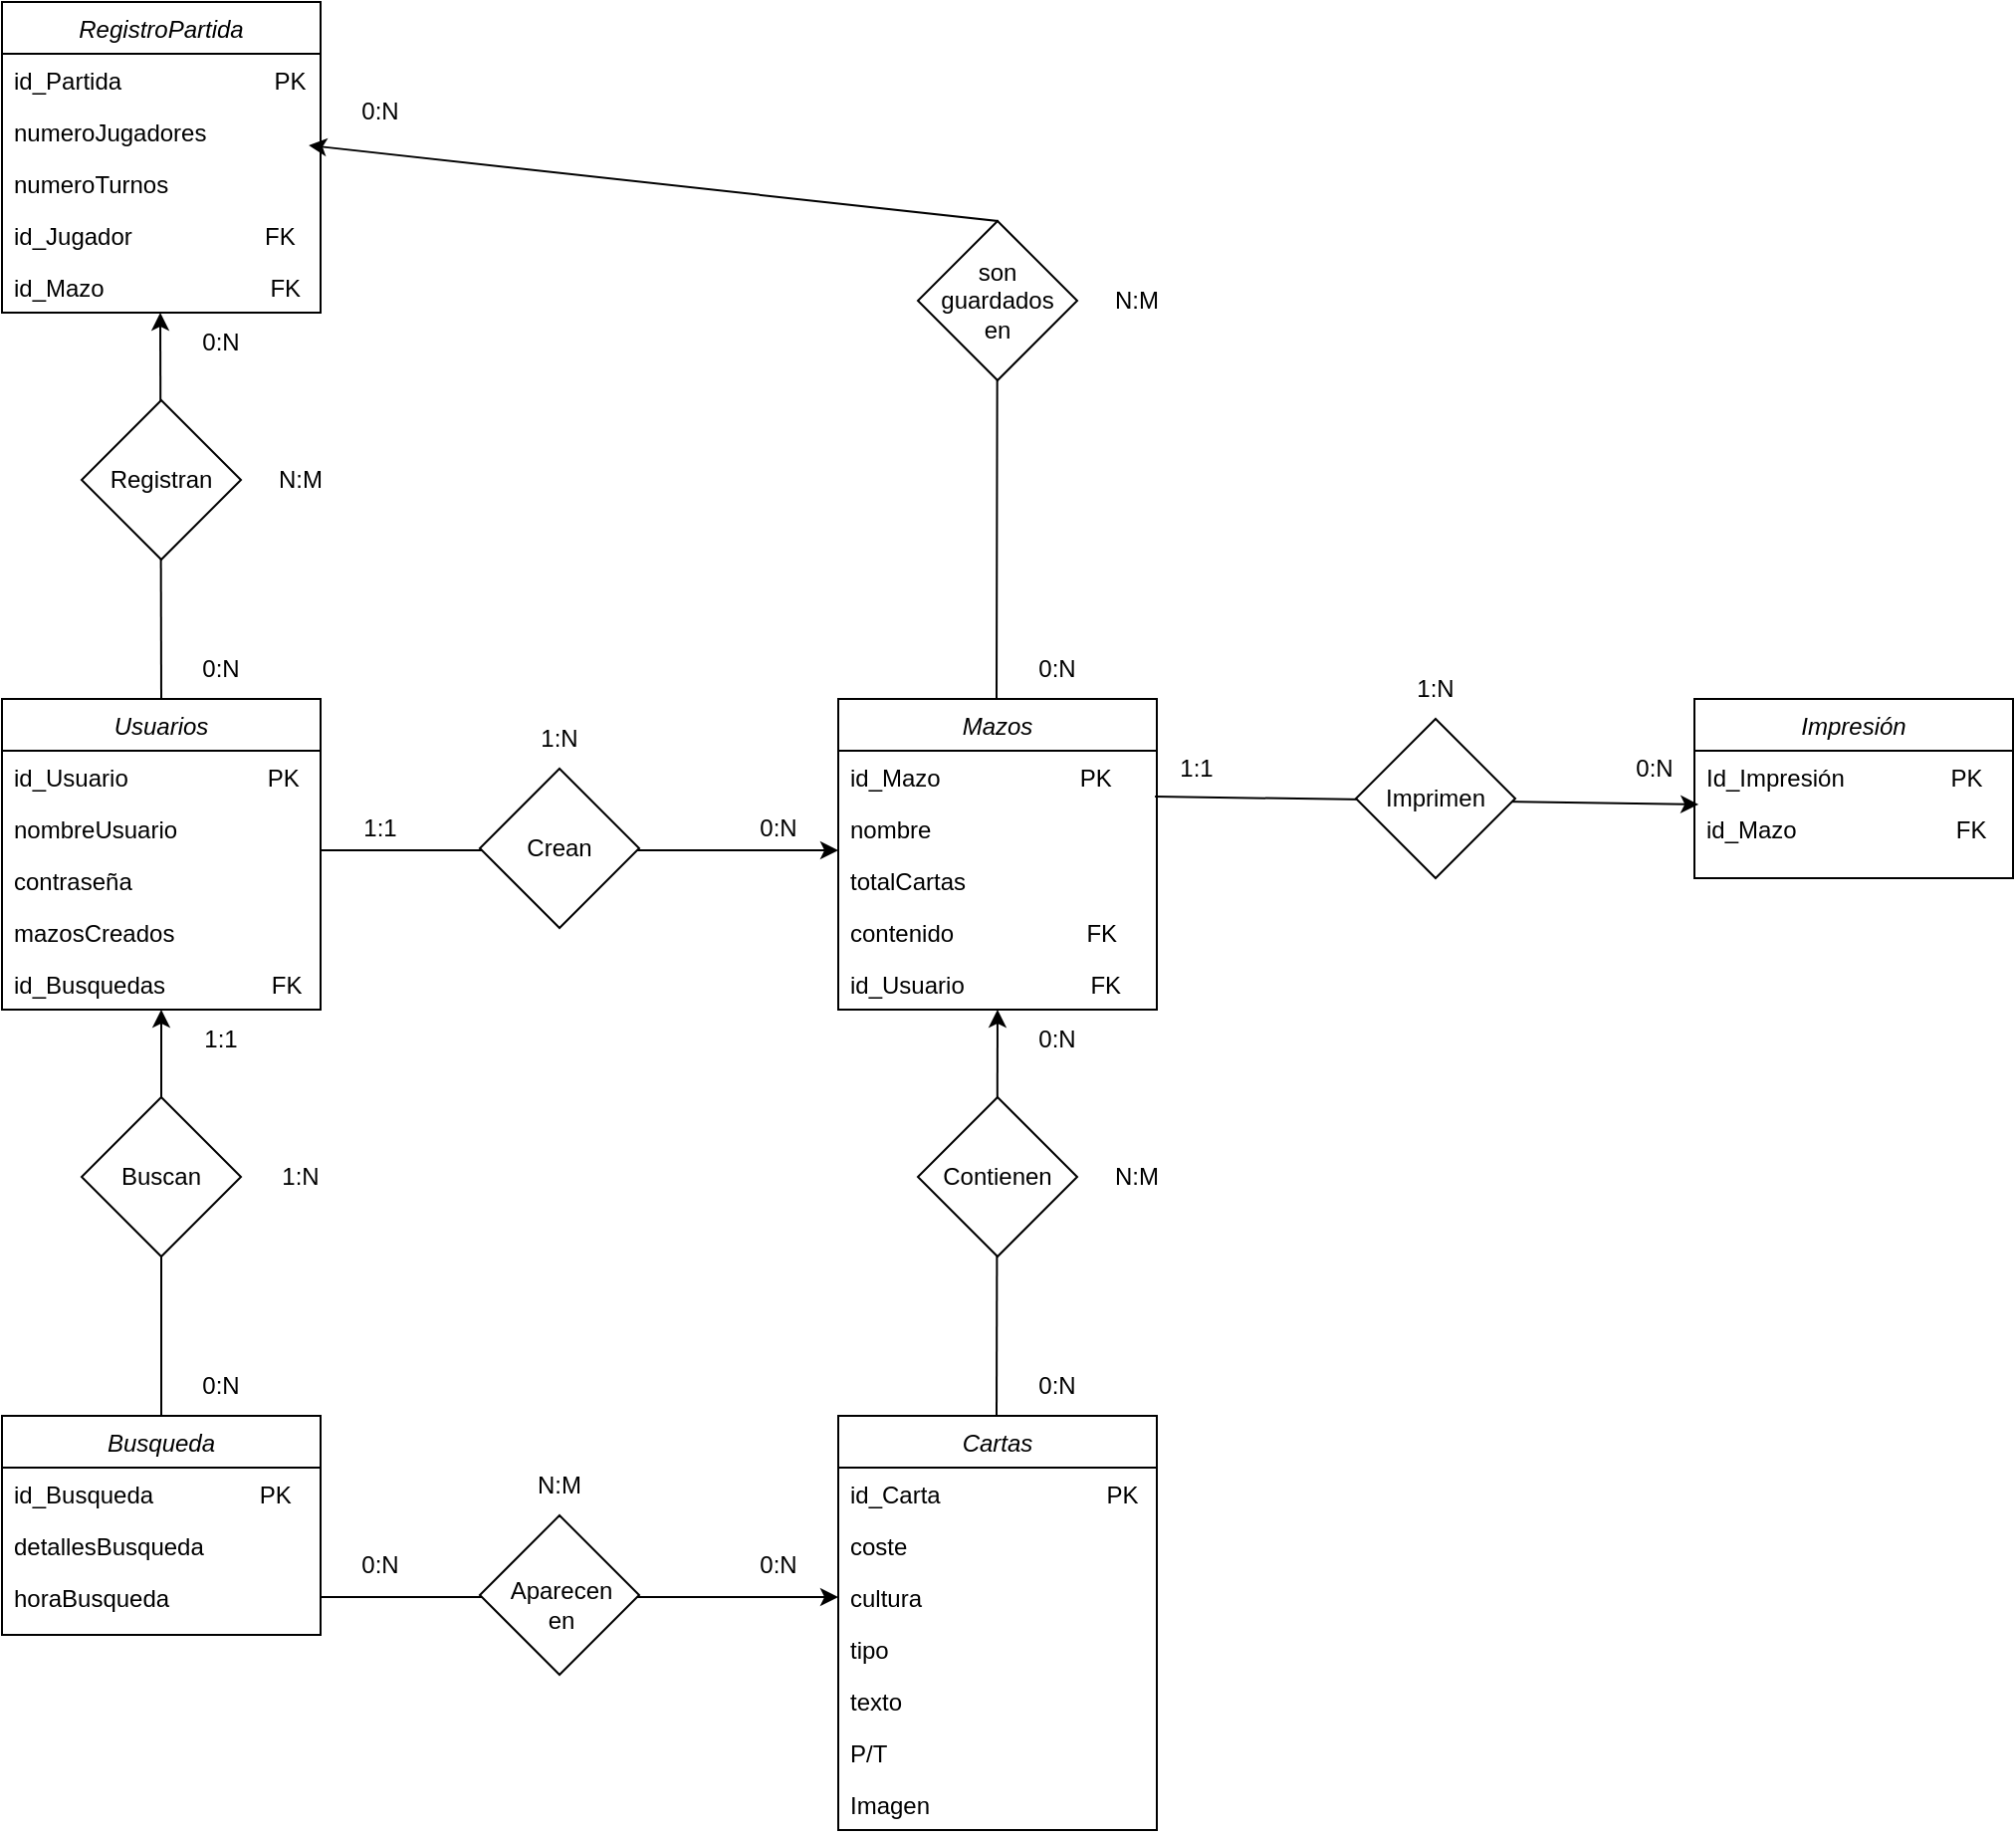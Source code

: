 <mxfile version="24.2.3" type="device">
  <diagram id="C5RBs43oDa-KdzZeNtuy" name="Page-1">
    <mxGraphModel dx="2206" dy="1218" grid="1" gridSize="10" guides="1" tooltips="1" connect="1" arrows="1" fold="1" page="1" pageScale="1" pageWidth="827" pageHeight="1169" math="0" shadow="0">
      <root>
        <mxCell id="WIyWlLk6GJQsqaUBKTNV-0" />
        <mxCell id="WIyWlLk6GJQsqaUBKTNV-1" parent="WIyWlLk6GJQsqaUBKTNV-0" />
        <mxCell id="zkfFHV4jXpPFQw0GAbJ--0" value="Busqueda" style="swimlane;fontStyle=2;align=center;verticalAlign=top;childLayout=stackLayout;horizontal=1;startSize=26;horizontalStack=0;resizeParent=1;resizeLast=0;collapsible=1;marginBottom=0;rounded=0;shadow=0;strokeWidth=1;" parent="WIyWlLk6GJQsqaUBKTNV-1" vertex="1">
          <mxGeometry x="100" y="750" width="160" height="110" as="geometry">
            <mxRectangle x="230" y="140" width="160" height="26" as="alternateBounds" />
          </mxGeometry>
        </mxCell>
        <mxCell id="zkfFHV4jXpPFQw0GAbJ--1" value="id_Busqueda                PK" style="text;align=left;verticalAlign=top;spacingLeft=4;spacingRight=4;overflow=hidden;rotatable=0;points=[[0,0.5],[1,0.5]];portConstraint=eastwest;" parent="zkfFHV4jXpPFQw0GAbJ--0" vertex="1">
          <mxGeometry y="26" width="160" height="26" as="geometry" />
        </mxCell>
        <mxCell id="zkfFHV4jXpPFQw0GAbJ--2" value="detallesBusqueda" style="text;align=left;verticalAlign=top;spacingLeft=4;spacingRight=4;overflow=hidden;rotatable=0;points=[[0,0.5],[1,0.5]];portConstraint=eastwest;rounded=0;shadow=0;html=0;" parent="zkfFHV4jXpPFQw0GAbJ--0" vertex="1">
          <mxGeometry y="52" width="160" height="26" as="geometry" />
        </mxCell>
        <mxCell id="zkfFHV4jXpPFQw0GAbJ--3" value="horaBusqueda" style="text;align=left;verticalAlign=top;spacingLeft=4;spacingRight=4;overflow=hidden;rotatable=0;points=[[0,0.5],[1,0.5]];portConstraint=eastwest;rounded=0;shadow=0;html=0;" parent="zkfFHV4jXpPFQw0GAbJ--0" vertex="1">
          <mxGeometry y="78" width="160" height="26" as="geometry" />
        </mxCell>
        <mxCell id="x-HUuoRuVbJWODKslLbJ-0" value="Cartas" style="swimlane;fontStyle=2;align=center;verticalAlign=top;childLayout=stackLayout;horizontal=1;startSize=26;horizontalStack=0;resizeParent=1;resizeLast=0;collapsible=1;marginBottom=0;rounded=0;shadow=0;strokeWidth=1;" vertex="1" parent="WIyWlLk6GJQsqaUBKTNV-1">
          <mxGeometry x="520" y="750" width="160" height="208" as="geometry">
            <mxRectangle x="230" y="140" width="160" height="26" as="alternateBounds" />
          </mxGeometry>
        </mxCell>
        <mxCell id="x-HUuoRuVbJWODKslLbJ-1" value="id_Carta                         PK" style="text;align=left;verticalAlign=top;spacingLeft=4;spacingRight=4;overflow=hidden;rotatable=0;points=[[0,0.5],[1,0.5]];portConstraint=eastwest;" vertex="1" parent="x-HUuoRuVbJWODKslLbJ-0">
          <mxGeometry y="26" width="160" height="26" as="geometry" />
        </mxCell>
        <mxCell id="x-HUuoRuVbJWODKslLbJ-2" value="coste" style="text;align=left;verticalAlign=top;spacingLeft=4;spacingRight=4;overflow=hidden;rotatable=0;points=[[0,0.5],[1,0.5]];portConstraint=eastwest;rounded=0;shadow=0;html=0;" vertex="1" parent="x-HUuoRuVbJWODKslLbJ-0">
          <mxGeometry y="52" width="160" height="26" as="geometry" />
        </mxCell>
        <mxCell id="x-HUuoRuVbJWODKslLbJ-3" value="cultura" style="text;align=left;verticalAlign=top;spacingLeft=4;spacingRight=4;overflow=hidden;rotatable=0;points=[[0,0.5],[1,0.5]];portConstraint=eastwest;rounded=0;shadow=0;html=0;" vertex="1" parent="x-HUuoRuVbJWODKslLbJ-0">
          <mxGeometry y="78" width="160" height="26" as="geometry" />
        </mxCell>
        <mxCell id="x-HUuoRuVbJWODKslLbJ-5" value="tipo" style="text;align=left;verticalAlign=top;spacingLeft=4;spacingRight=4;overflow=hidden;rotatable=0;points=[[0,0.5],[1,0.5]];portConstraint=eastwest;" vertex="1" parent="x-HUuoRuVbJWODKslLbJ-0">
          <mxGeometry y="104" width="160" height="26" as="geometry" />
        </mxCell>
        <mxCell id="x-HUuoRuVbJWODKslLbJ-39" value="texto" style="text;align=left;verticalAlign=top;spacingLeft=4;spacingRight=4;overflow=hidden;rotatable=0;points=[[0,0.5],[1,0.5]];portConstraint=eastwest;" vertex="1" parent="x-HUuoRuVbJWODKslLbJ-0">
          <mxGeometry y="130" width="160" height="26" as="geometry" />
        </mxCell>
        <mxCell id="x-HUuoRuVbJWODKslLbJ-40" value="P/T" style="text;align=left;verticalAlign=top;spacingLeft=4;spacingRight=4;overflow=hidden;rotatable=0;points=[[0,0.5],[1,0.5]];portConstraint=eastwest;" vertex="1" parent="x-HUuoRuVbJWODKslLbJ-0">
          <mxGeometry y="156" width="160" height="26" as="geometry" />
        </mxCell>
        <mxCell id="x-HUuoRuVbJWODKslLbJ-41" value="Imagen" style="text;align=left;verticalAlign=top;spacingLeft=4;spacingRight=4;overflow=hidden;rotatable=0;points=[[0,0.5],[1,0.5]];portConstraint=eastwest;" vertex="1" parent="x-HUuoRuVbJWODKslLbJ-0">
          <mxGeometry y="182" width="160" height="26" as="geometry" />
        </mxCell>
        <mxCell id="x-HUuoRuVbJWODKslLbJ-6" value="Mazos" style="swimlane;fontStyle=2;align=center;verticalAlign=top;childLayout=stackLayout;horizontal=1;startSize=26;horizontalStack=0;resizeParent=1;resizeLast=0;collapsible=1;marginBottom=0;rounded=0;shadow=0;strokeWidth=1;" vertex="1" parent="WIyWlLk6GJQsqaUBKTNV-1">
          <mxGeometry x="520" y="390" width="160" height="156" as="geometry">
            <mxRectangle x="230" y="140" width="160" height="26" as="alternateBounds" />
          </mxGeometry>
        </mxCell>
        <mxCell id="x-HUuoRuVbJWODKslLbJ-7" value="id_Mazo                     PK" style="text;align=left;verticalAlign=top;spacingLeft=4;spacingRight=4;overflow=hidden;rotatable=0;points=[[0,0.5],[1,0.5]];portConstraint=eastwest;" vertex="1" parent="x-HUuoRuVbJWODKslLbJ-6">
          <mxGeometry y="26" width="160" height="26" as="geometry" />
        </mxCell>
        <mxCell id="x-HUuoRuVbJWODKslLbJ-8" value="nombre" style="text;align=left;verticalAlign=top;spacingLeft=4;spacingRight=4;overflow=hidden;rotatable=0;points=[[0,0.5],[1,0.5]];portConstraint=eastwest;rounded=0;shadow=0;html=0;" vertex="1" parent="x-HUuoRuVbJWODKslLbJ-6">
          <mxGeometry y="52" width="160" height="26" as="geometry" />
        </mxCell>
        <mxCell id="x-HUuoRuVbJWODKslLbJ-9" value="totalCartas" style="text;align=left;verticalAlign=top;spacingLeft=4;spacingRight=4;overflow=hidden;rotatable=0;points=[[0,0.5],[1,0.5]];portConstraint=eastwest;rounded=0;shadow=0;html=0;" vertex="1" parent="x-HUuoRuVbJWODKslLbJ-6">
          <mxGeometry y="78" width="160" height="26" as="geometry" />
        </mxCell>
        <mxCell id="x-HUuoRuVbJWODKslLbJ-11" value="contenido                    FK" style="text;align=left;verticalAlign=top;spacingLeft=4;spacingRight=4;overflow=hidden;rotatable=0;points=[[0,0.5],[1,0.5]];portConstraint=eastwest;" vertex="1" parent="x-HUuoRuVbJWODKslLbJ-6">
          <mxGeometry y="104" width="160" height="26" as="geometry" />
        </mxCell>
        <mxCell id="x-HUuoRuVbJWODKslLbJ-89" value="id_Usuario                   FK" style="text;align=left;verticalAlign=top;spacingLeft=4;spacingRight=4;overflow=hidden;rotatable=0;points=[[0,0.5],[1,0.5]];portConstraint=eastwest;" vertex="1" parent="x-HUuoRuVbJWODKslLbJ-6">
          <mxGeometry y="130" width="160" height="26" as="geometry" />
        </mxCell>
        <mxCell id="x-HUuoRuVbJWODKslLbJ-12" value="RegistroPartida" style="swimlane;fontStyle=2;align=center;verticalAlign=top;childLayout=stackLayout;horizontal=1;startSize=26;horizontalStack=0;resizeParent=1;resizeLast=0;collapsible=1;marginBottom=0;rounded=0;shadow=0;strokeWidth=1;" vertex="1" parent="WIyWlLk6GJQsqaUBKTNV-1">
          <mxGeometry x="100" y="40" width="160" height="156" as="geometry">
            <mxRectangle x="230" y="140" width="160" height="26" as="alternateBounds" />
          </mxGeometry>
        </mxCell>
        <mxCell id="x-HUuoRuVbJWODKslLbJ-13" value="id_Partida                       PK" style="text;align=left;verticalAlign=top;spacingLeft=4;spacingRight=4;overflow=hidden;rotatable=0;points=[[0,0.5],[1,0.5]];portConstraint=eastwest;" vertex="1" parent="x-HUuoRuVbJWODKslLbJ-12">
          <mxGeometry y="26" width="160" height="26" as="geometry" />
        </mxCell>
        <mxCell id="x-HUuoRuVbJWODKslLbJ-14" value="numeroJugadores" style="text;align=left;verticalAlign=top;spacingLeft=4;spacingRight=4;overflow=hidden;rotatable=0;points=[[0,0.5],[1,0.5]];portConstraint=eastwest;rounded=0;shadow=0;html=0;" vertex="1" parent="x-HUuoRuVbJWODKslLbJ-12">
          <mxGeometry y="52" width="160" height="26" as="geometry" />
        </mxCell>
        <mxCell id="x-HUuoRuVbJWODKslLbJ-15" value="numeroTurnos" style="text;align=left;verticalAlign=top;spacingLeft=4;spacingRight=4;overflow=hidden;rotatable=0;points=[[0,0.5],[1,0.5]];portConstraint=eastwest;rounded=0;shadow=0;html=0;" vertex="1" parent="x-HUuoRuVbJWODKslLbJ-12">
          <mxGeometry y="78" width="160" height="26" as="geometry" />
        </mxCell>
        <mxCell id="x-HUuoRuVbJWODKslLbJ-17" value="id_Jugador                    FK" style="text;align=left;verticalAlign=top;spacingLeft=4;spacingRight=4;overflow=hidden;rotatable=0;points=[[0,0.5],[1,0.5]];portConstraint=eastwest;" vertex="1" parent="x-HUuoRuVbJWODKslLbJ-12">
          <mxGeometry y="104" width="160" height="26" as="geometry" />
        </mxCell>
        <mxCell id="x-HUuoRuVbJWODKslLbJ-37" value="id_Mazo                         FK" style="text;align=left;verticalAlign=top;spacingLeft=4;spacingRight=4;overflow=hidden;rotatable=0;points=[[0,0.5],[1,0.5]];portConstraint=eastwest;" vertex="1" parent="x-HUuoRuVbJWODKslLbJ-12">
          <mxGeometry y="130" width="160" height="26" as="geometry" />
        </mxCell>
        <mxCell id="x-HUuoRuVbJWODKslLbJ-18" value="Usuarios" style="swimlane;fontStyle=2;align=center;verticalAlign=top;childLayout=stackLayout;horizontal=1;startSize=26;horizontalStack=0;resizeParent=1;resizeLast=0;collapsible=1;marginBottom=0;rounded=0;shadow=0;strokeWidth=1;" vertex="1" parent="WIyWlLk6GJQsqaUBKTNV-1">
          <mxGeometry x="100" y="390" width="160" height="156" as="geometry">
            <mxRectangle x="230" y="140" width="160" height="26" as="alternateBounds" />
          </mxGeometry>
        </mxCell>
        <mxCell id="x-HUuoRuVbJWODKslLbJ-19" value="id_Usuario                     PK" style="text;align=left;verticalAlign=top;spacingLeft=4;spacingRight=4;overflow=hidden;rotatable=0;points=[[0,0.5],[1,0.5]];portConstraint=eastwest;" vertex="1" parent="x-HUuoRuVbJWODKslLbJ-18">
          <mxGeometry y="26" width="160" height="26" as="geometry" />
        </mxCell>
        <mxCell id="x-HUuoRuVbJWODKslLbJ-20" value="nombreUsuario" style="text;align=left;verticalAlign=top;spacingLeft=4;spacingRight=4;overflow=hidden;rotatable=0;points=[[0,0.5],[1,0.5]];portConstraint=eastwest;rounded=0;shadow=0;html=0;" vertex="1" parent="x-HUuoRuVbJWODKslLbJ-18">
          <mxGeometry y="52" width="160" height="26" as="geometry" />
        </mxCell>
        <mxCell id="x-HUuoRuVbJWODKslLbJ-21" value="contraseña" style="text;align=left;verticalAlign=top;spacingLeft=4;spacingRight=4;overflow=hidden;rotatable=0;points=[[0,0.5],[1,0.5]];portConstraint=eastwest;rounded=0;shadow=0;html=0;" vertex="1" parent="x-HUuoRuVbJWODKslLbJ-18">
          <mxGeometry y="78" width="160" height="26" as="geometry" />
        </mxCell>
        <mxCell id="x-HUuoRuVbJWODKslLbJ-23" value="mazosCreados" style="text;align=left;verticalAlign=top;spacingLeft=4;spacingRight=4;overflow=hidden;rotatable=0;points=[[0,0.5],[1,0.5]];portConstraint=eastwest;" vertex="1" parent="x-HUuoRuVbJWODKslLbJ-18">
          <mxGeometry y="104" width="160" height="26" as="geometry" />
        </mxCell>
        <mxCell id="x-HUuoRuVbJWODKslLbJ-88" value="id_Busquedas                FK" style="text;align=left;verticalAlign=top;spacingLeft=4;spacingRight=4;overflow=hidden;rotatable=0;points=[[0,0.5],[1,0.5]];portConstraint=eastwest;" vertex="1" parent="x-HUuoRuVbJWODKslLbJ-18">
          <mxGeometry y="130" width="160" height="26" as="geometry" />
        </mxCell>
        <mxCell id="x-HUuoRuVbJWODKslLbJ-24" value="Impresión" style="swimlane;fontStyle=2;align=center;verticalAlign=top;childLayout=stackLayout;horizontal=1;startSize=26;horizontalStack=0;resizeParent=1;resizeLast=0;collapsible=1;marginBottom=0;rounded=0;shadow=0;strokeWidth=1;" vertex="1" parent="WIyWlLk6GJQsqaUBKTNV-1">
          <mxGeometry x="950" y="390" width="160" height="90" as="geometry">
            <mxRectangle x="230" y="140" width="160" height="26" as="alternateBounds" />
          </mxGeometry>
        </mxCell>
        <mxCell id="x-HUuoRuVbJWODKslLbJ-25" value="Id_Impresión                PK" style="text;align=left;verticalAlign=top;spacingLeft=4;spacingRight=4;overflow=hidden;rotatable=0;points=[[0,0.5],[1,0.5]];portConstraint=eastwest;" vertex="1" parent="x-HUuoRuVbJWODKslLbJ-24">
          <mxGeometry y="26" width="160" height="26" as="geometry" />
        </mxCell>
        <mxCell id="x-HUuoRuVbJWODKslLbJ-26" value="id_Mazo                        FK" style="text;align=left;verticalAlign=top;spacingLeft=4;spacingRight=4;overflow=hidden;rotatable=0;points=[[0,0.5],[1,0.5]];portConstraint=eastwest;rounded=0;shadow=0;html=0;" vertex="1" parent="x-HUuoRuVbJWODKslLbJ-24">
          <mxGeometry y="52" width="160" height="26" as="geometry" />
        </mxCell>
        <mxCell id="x-HUuoRuVbJWODKslLbJ-48" value="" style="endArrow=classic;html=1;rounded=0;entryX=0.5;entryY=1;entryDx=0;entryDy=0;exitX=0.5;exitY=0;exitDx=0;exitDy=0;" edge="1" parent="WIyWlLk6GJQsqaUBKTNV-1" source="zkfFHV4jXpPFQw0GAbJ--0" target="x-HUuoRuVbJWODKslLbJ-18">
          <mxGeometry width="50" height="50" relative="1" as="geometry">
            <mxPoint x="150" y="730" as="sourcePoint" />
            <mxPoint x="200" y="680" as="targetPoint" />
          </mxGeometry>
        </mxCell>
        <mxCell id="x-HUuoRuVbJWODKslLbJ-36" value="" style="rhombus;whiteSpace=wrap;html=1;" vertex="1" parent="WIyWlLk6GJQsqaUBKTNV-1">
          <mxGeometry x="140" y="590" width="80" height="80" as="geometry" />
        </mxCell>
        <mxCell id="x-HUuoRuVbJWODKslLbJ-44" value="Buscan" style="text;html=1;align=center;verticalAlign=middle;whiteSpace=wrap;rounded=0;" vertex="1" parent="WIyWlLk6GJQsqaUBKTNV-1">
          <mxGeometry x="150" y="615" width="60" height="30" as="geometry" />
        </mxCell>
        <mxCell id="x-HUuoRuVbJWODKslLbJ-50" value="" style="endArrow=classic;html=1;rounded=0;entryX=0.013;entryY=1.038;entryDx=0;entryDy=0;exitX=0.994;exitY=-0.115;exitDx=0;exitDy=0;entryPerimeter=0;exitPerimeter=0;" edge="1" parent="WIyWlLk6GJQsqaUBKTNV-1" source="x-HUuoRuVbJWODKslLbJ-8" target="x-HUuoRuVbJWODKslLbJ-25">
          <mxGeometry width="50" height="50" relative="1" as="geometry">
            <mxPoint x="880" y="696" as="sourcePoint" />
            <mxPoint x="880" y="474" as="targetPoint" />
          </mxGeometry>
        </mxCell>
        <mxCell id="x-HUuoRuVbJWODKslLbJ-35" value="" style="rhombus;whiteSpace=wrap;html=1;" vertex="1" parent="WIyWlLk6GJQsqaUBKTNV-1">
          <mxGeometry x="780" y="400" width="80" height="80" as="geometry" />
        </mxCell>
        <mxCell id="x-HUuoRuVbJWODKslLbJ-47" value="Imprimen" style="text;html=1;align=center;verticalAlign=middle;whiteSpace=wrap;rounded=0;" vertex="1" parent="WIyWlLk6GJQsqaUBKTNV-1">
          <mxGeometry x="790" y="425" width="60" height="30" as="geometry" />
        </mxCell>
        <mxCell id="x-HUuoRuVbJWODKslLbJ-51" value="" style="endArrow=classic;html=1;rounded=0;entryX=0;entryY=0;entryDx=0;entryDy=0;exitX=0.5;exitY=0;exitDx=0;exitDy=0;" edge="1" parent="WIyWlLk6GJQsqaUBKTNV-1" target="x-HUuoRuVbJWODKslLbJ-63">
          <mxGeometry width="50" height="50" relative="1" as="geometry">
            <mxPoint x="599.5" y="750" as="sourcePoint" />
            <mxPoint x="599.5" y="528" as="targetPoint" />
          </mxGeometry>
        </mxCell>
        <mxCell id="x-HUuoRuVbJWODKslLbJ-34" value="" style="rhombus;whiteSpace=wrap;html=1;" vertex="1" parent="WIyWlLk6GJQsqaUBKTNV-1">
          <mxGeometry x="560" y="590" width="80" height="80" as="geometry" />
        </mxCell>
        <mxCell id="x-HUuoRuVbJWODKslLbJ-46" value="Contienen" style="text;html=1;align=center;verticalAlign=middle;whiteSpace=wrap;rounded=0;" vertex="1" parent="WIyWlLk6GJQsqaUBKTNV-1">
          <mxGeometry x="570" y="615" width="60" height="30" as="geometry" />
        </mxCell>
        <mxCell id="x-HUuoRuVbJWODKslLbJ-52" value="" style="endArrow=classic;html=1;rounded=0;entryX=0.963;entryY=-0.231;entryDx=0;entryDy=0;exitX=0.5;exitY=0;exitDx=0;exitDy=0;entryPerimeter=0;" edge="1" parent="WIyWlLk6GJQsqaUBKTNV-1" target="x-HUuoRuVbJWODKslLbJ-15">
          <mxGeometry width="50" height="50" relative="1" as="geometry">
            <mxPoint x="599.5" y="390" as="sourcePoint" />
            <mxPoint x="599.5" y="168" as="targetPoint" />
            <Array as="points">
              <mxPoint x="600" y="150" />
            </Array>
          </mxGeometry>
        </mxCell>
        <mxCell id="x-HUuoRuVbJWODKslLbJ-32" value="" style="rhombus;whiteSpace=wrap;html=1;" vertex="1" parent="WIyWlLk6GJQsqaUBKTNV-1">
          <mxGeometry x="560" y="150" width="80" height="80" as="geometry" />
        </mxCell>
        <mxCell id="x-HUuoRuVbJWODKslLbJ-43" value="&lt;div&gt;son guardados&lt;/div&gt;&lt;div&gt;en&lt;br&gt;&lt;/div&gt;" style="text;html=1;align=center;verticalAlign=middle;whiteSpace=wrap;rounded=0;" vertex="1" parent="WIyWlLk6GJQsqaUBKTNV-1">
          <mxGeometry x="570" y="175" width="60" height="30" as="geometry" />
        </mxCell>
        <mxCell id="x-HUuoRuVbJWODKslLbJ-53" value="" style="endArrow=classic;html=1;rounded=0;entryX=0.5;entryY=1;entryDx=0;entryDy=0;exitX=0.5;exitY=0;exitDx=0;exitDy=0;" edge="1" parent="WIyWlLk6GJQsqaUBKTNV-1" source="x-HUuoRuVbJWODKslLbJ-18">
          <mxGeometry width="50" height="50" relative="1" as="geometry">
            <mxPoint x="179.5" y="418" as="sourcePoint" />
            <mxPoint x="179.5" y="196" as="targetPoint" />
          </mxGeometry>
        </mxCell>
        <mxCell id="x-HUuoRuVbJWODKslLbJ-33" value="" style="rhombus;whiteSpace=wrap;html=1;" vertex="1" parent="WIyWlLk6GJQsqaUBKTNV-1">
          <mxGeometry x="140" y="240" width="80" height="80" as="geometry" />
        </mxCell>
        <mxCell id="x-HUuoRuVbJWODKslLbJ-42" value="Registran" style="text;html=1;align=center;verticalAlign=middle;whiteSpace=wrap;rounded=0;" vertex="1" parent="WIyWlLk6GJQsqaUBKTNV-1">
          <mxGeometry x="150" y="265" width="60" height="30" as="geometry" />
        </mxCell>
        <mxCell id="x-HUuoRuVbJWODKslLbJ-54" value="" style="endArrow=classic;html=1;rounded=0;entryX=0;entryY=0.5;entryDx=0;entryDy=0;exitX=1;exitY=0.5;exitDx=0;exitDy=0;" edge="1" parent="WIyWlLk6GJQsqaUBKTNV-1" source="zkfFHV4jXpPFQw0GAbJ--3" target="x-HUuoRuVbJWODKslLbJ-3">
          <mxGeometry width="50" height="50" relative="1" as="geometry">
            <mxPoint x="200" y="770" as="sourcePoint" />
            <mxPoint x="200" y="548" as="targetPoint" />
          </mxGeometry>
        </mxCell>
        <mxCell id="x-HUuoRuVbJWODKslLbJ-38" value="" style="rhombus;whiteSpace=wrap;html=1;" vertex="1" parent="WIyWlLk6GJQsqaUBKTNV-1">
          <mxGeometry x="340" y="800" width="80" height="80" as="geometry" />
        </mxCell>
        <mxCell id="x-HUuoRuVbJWODKslLbJ-45" value="Aparecen en" style="text;html=1;align=center;verticalAlign=middle;whiteSpace=wrap;rounded=0;" vertex="1" parent="WIyWlLk6GJQsqaUBKTNV-1">
          <mxGeometry x="351" y="830" width="60" height="30" as="geometry" />
        </mxCell>
        <mxCell id="x-HUuoRuVbJWODKslLbJ-57" value="" style="endArrow=classic;html=1;rounded=0;entryX=0;entryY=0.5;entryDx=0;entryDy=0;exitX=1;exitY=0.5;exitDx=0;exitDy=0;" edge="1" parent="WIyWlLk6GJQsqaUBKTNV-1">
          <mxGeometry width="50" height="50" relative="1" as="geometry">
            <mxPoint x="260" y="466" as="sourcePoint" />
            <mxPoint x="520" y="466" as="targetPoint" />
          </mxGeometry>
        </mxCell>
        <mxCell id="x-HUuoRuVbJWODKslLbJ-60" value="Text" style="edgeLabel;html=1;align=center;verticalAlign=middle;resizable=0;points=[];" vertex="1" connectable="0" parent="x-HUuoRuVbJWODKslLbJ-57">
          <mxGeometry x="-0.008" y="4" relative="1" as="geometry">
            <mxPoint as="offset" />
          </mxGeometry>
        </mxCell>
        <mxCell id="x-HUuoRuVbJWODKslLbJ-58" value="" style="rhombus;whiteSpace=wrap;html=1;" vertex="1" parent="WIyWlLk6GJQsqaUBKTNV-1">
          <mxGeometry x="340" y="425" width="80" height="80" as="geometry" />
        </mxCell>
        <mxCell id="x-HUuoRuVbJWODKslLbJ-59" value="Crean" style="text;html=1;align=center;verticalAlign=middle;whiteSpace=wrap;rounded=0;" vertex="1" parent="WIyWlLk6GJQsqaUBKTNV-1">
          <mxGeometry x="350" y="450" width="60" height="30" as="geometry" />
        </mxCell>
        <mxCell id="x-HUuoRuVbJWODKslLbJ-62" value="N:M" style="text;html=1;align=center;verticalAlign=middle;whiteSpace=wrap;rounded=0;" vertex="1" parent="WIyWlLk6GJQsqaUBKTNV-1">
          <mxGeometry x="640" y="615" width="60" height="30" as="geometry" />
        </mxCell>
        <mxCell id="x-HUuoRuVbJWODKslLbJ-63" value="0:N" style="text;html=1;align=center;verticalAlign=middle;whiteSpace=wrap;rounded=0;" vertex="1" parent="WIyWlLk6GJQsqaUBKTNV-1">
          <mxGeometry x="600" y="546" width="60" height="30" as="geometry" />
        </mxCell>
        <mxCell id="x-HUuoRuVbJWODKslLbJ-64" value="1:1" style="text;html=1;align=center;verticalAlign=middle;whiteSpace=wrap;rounded=0;" vertex="1" parent="WIyWlLk6GJQsqaUBKTNV-1">
          <mxGeometry x="260" y="440" width="60" height="30" as="geometry" />
        </mxCell>
        <mxCell id="x-HUuoRuVbJWODKslLbJ-65" value="0:N" style="text;html=1;align=center;verticalAlign=middle;whiteSpace=wrap;rounded=0;" vertex="1" parent="WIyWlLk6GJQsqaUBKTNV-1">
          <mxGeometry x="460" y="440" width="60" height="30" as="geometry" />
        </mxCell>
        <mxCell id="x-HUuoRuVbJWODKslLbJ-66" value="1:N" style="text;html=1;align=center;verticalAlign=middle;whiteSpace=wrap;rounded=0;" vertex="1" parent="WIyWlLk6GJQsqaUBKTNV-1">
          <mxGeometry x="350" y="395" width="60" height="30" as="geometry" />
        </mxCell>
        <mxCell id="x-HUuoRuVbJWODKslLbJ-67" value="N:M" style="text;html=1;align=center;verticalAlign=middle;whiteSpace=wrap;rounded=0;" vertex="1" parent="WIyWlLk6GJQsqaUBKTNV-1">
          <mxGeometry x="220" y="265" width="60" height="30" as="geometry" />
        </mxCell>
        <mxCell id="x-HUuoRuVbJWODKslLbJ-68" value="0:N" style="text;html=1;align=center;verticalAlign=middle;whiteSpace=wrap;rounded=0;" vertex="1" parent="WIyWlLk6GJQsqaUBKTNV-1">
          <mxGeometry x="180" y="360" width="60" height="30" as="geometry" />
        </mxCell>
        <mxCell id="x-HUuoRuVbJWODKslLbJ-69" value="0:N" style="text;html=1;align=center;verticalAlign=middle;whiteSpace=wrap;rounded=0;" vertex="1" parent="WIyWlLk6GJQsqaUBKTNV-1">
          <mxGeometry x="180" y="196" width="60" height="30" as="geometry" />
        </mxCell>
        <mxCell id="x-HUuoRuVbJWODKslLbJ-70" value="0:N" style="text;html=1;align=center;verticalAlign=middle;whiteSpace=wrap;rounded=0;" vertex="1" parent="WIyWlLk6GJQsqaUBKTNV-1">
          <mxGeometry x="260" y="80" width="60" height="30" as="geometry" />
        </mxCell>
        <mxCell id="x-HUuoRuVbJWODKslLbJ-71" value="N:M" style="text;html=1;align=center;verticalAlign=middle;whiteSpace=wrap;rounded=0;" vertex="1" parent="WIyWlLk6GJQsqaUBKTNV-1">
          <mxGeometry x="640" y="175" width="60" height="30" as="geometry" />
        </mxCell>
        <mxCell id="x-HUuoRuVbJWODKslLbJ-72" value="0:N" style="text;html=1;align=center;verticalAlign=middle;whiteSpace=wrap;rounded=0;" vertex="1" parent="WIyWlLk6GJQsqaUBKTNV-1">
          <mxGeometry x="600" y="360" width="60" height="30" as="geometry" />
        </mxCell>
        <mxCell id="x-HUuoRuVbJWODKslLbJ-73" value="0:N" style="text;html=1;align=center;verticalAlign=middle;whiteSpace=wrap;rounded=0;" vertex="1" parent="WIyWlLk6GJQsqaUBKTNV-1">
          <mxGeometry x="900" y="410" width="60" height="30" as="geometry" />
        </mxCell>
        <mxCell id="x-HUuoRuVbJWODKslLbJ-74" value="1:N" style="text;html=1;align=center;verticalAlign=middle;whiteSpace=wrap;rounded=0;" vertex="1" parent="WIyWlLk6GJQsqaUBKTNV-1">
          <mxGeometry x="790" y="370" width="60" height="30" as="geometry" />
        </mxCell>
        <mxCell id="x-HUuoRuVbJWODKslLbJ-75" value="1:1" style="text;html=1;align=center;verticalAlign=middle;whiteSpace=wrap;rounded=0;" vertex="1" parent="WIyWlLk6GJQsqaUBKTNV-1">
          <mxGeometry x="670" y="410" width="60" height="30" as="geometry" />
        </mxCell>
        <mxCell id="x-HUuoRuVbJWODKslLbJ-80" value="0:N" style="text;html=1;align=center;verticalAlign=middle;whiteSpace=wrap;rounded=0;" vertex="1" parent="WIyWlLk6GJQsqaUBKTNV-1">
          <mxGeometry x="180" y="720" width="60" height="30" as="geometry" />
        </mxCell>
        <mxCell id="x-HUuoRuVbJWODKslLbJ-81" value="1:N" style="text;html=1;align=center;verticalAlign=middle;whiteSpace=wrap;rounded=0;" vertex="1" parent="WIyWlLk6GJQsqaUBKTNV-1">
          <mxGeometry x="220" y="615" width="60" height="30" as="geometry" />
        </mxCell>
        <mxCell id="x-HUuoRuVbJWODKslLbJ-82" value="1:1" style="text;html=1;align=center;verticalAlign=middle;whiteSpace=wrap;rounded=0;" vertex="1" parent="WIyWlLk6GJQsqaUBKTNV-1">
          <mxGeometry x="180" y="546" width="60" height="30" as="geometry" />
        </mxCell>
        <mxCell id="x-HUuoRuVbJWODKslLbJ-83" value="N:M" style="text;html=1;align=center;verticalAlign=middle;whiteSpace=wrap;rounded=0;" vertex="1" parent="WIyWlLk6GJQsqaUBKTNV-1">
          <mxGeometry x="350" y="770" width="60" height="30" as="geometry" />
        </mxCell>
        <mxCell id="x-HUuoRuVbJWODKslLbJ-84" value="0:N" style="text;html=1;align=center;verticalAlign=middle;whiteSpace=wrap;rounded=0;" vertex="1" parent="WIyWlLk6GJQsqaUBKTNV-1">
          <mxGeometry x="260" y="810" width="60" height="30" as="geometry" />
        </mxCell>
        <mxCell id="x-HUuoRuVbJWODKslLbJ-85" value="0:N" style="text;html=1;align=center;verticalAlign=middle;whiteSpace=wrap;rounded=0;" vertex="1" parent="WIyWlLk6GJQsqaUBKTNV-1">
          <mxGeometry x="460" y="810" width="60" height="30" as="geometry" />
        </mxCell>
        <mxCell id="x-HUuoRuVbJWODKslLbJ-86" value="0:N" style="text;html=1;align=center;verticalAlign=middle;whiteSpace=wrap;rounded=0;" vertex="1" parent="WIyWlLk6GJQsqaUBKTNV-1">
          <mxGeometry x="600" y="720" width="60" height="30" as="geometry" />
        </mxCell>
      </root>
    </mxGraphModel>
  </diagram>
</mxfile>
